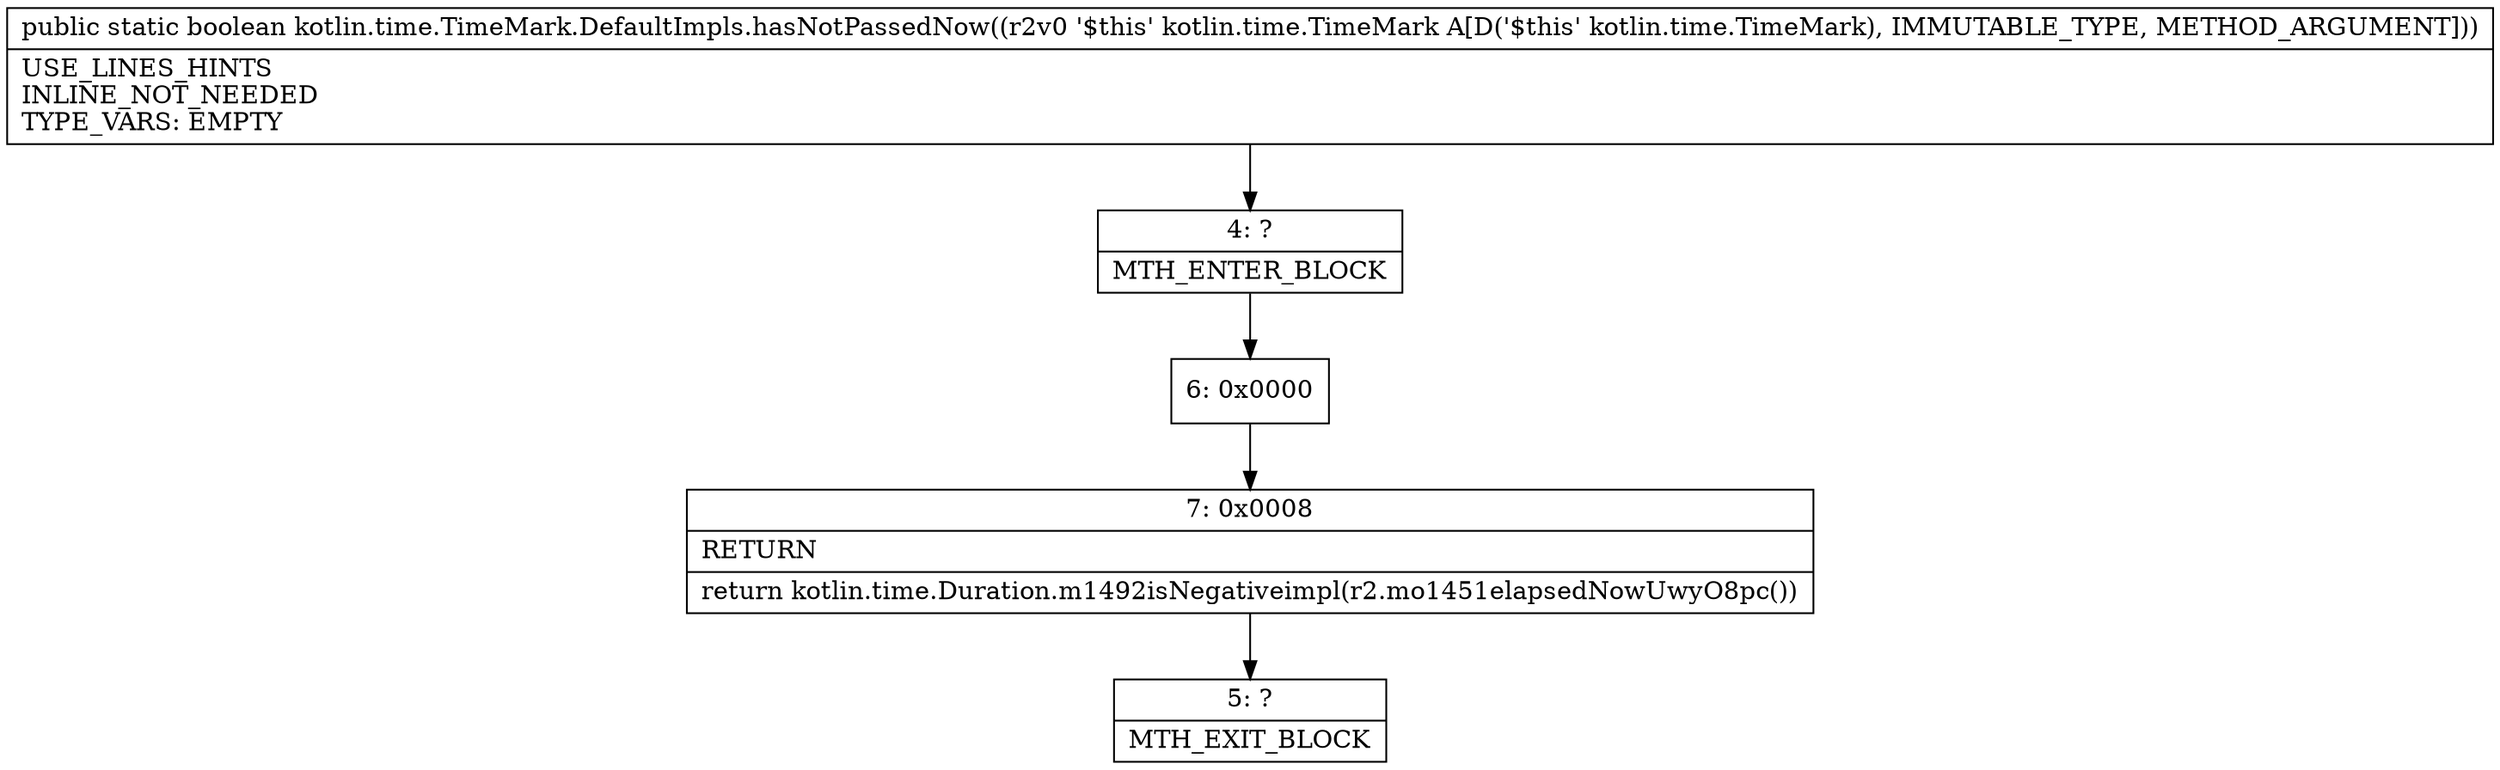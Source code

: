 digraph "CFG forkotlin.time.TimeMark.DefaultImpls.hasNotPassedNow(Lkotlin\/time\/TimeMark;)Z" {
Node_4 [shape=record,label="{4\:\ ?|MTH_ENTER_BLOCK\l}"];
Node_6 [shape=record,label="{6\:\ 0x0000}"];
Node_7 [shape=record,label="{7\:\ 0x0008|RETURN\l|return kotlin.time.Duration.m1492isNegativeimpl(r2.mo1451elapsedNowUwyO8pc())\l}"];
Node_5 [shape=record,label="{5\:\ ?|MTH_EXIT_BLOCK\l}"];
MethodNode[shape=record,label="{public static boolean kotlin.time.TimeMark.DefaultImpls.hasNotPassedNow((r2v0 '$this' kotlin.time.TimeMark A[D('$this' kotlin.time.TimeMark), IMMUTABLE_TYPE, METHOD_ARGUMENT]))  | USE_LINES_HINTS\lINLINE_NOT_NEEDED\lTYPE_VARS: EMPTY\l}"];
MethodNode -> Node_4;Node_4 -> Node_6;
Node_6 -> Node_7;
Node_7 -> Node_5;
}

